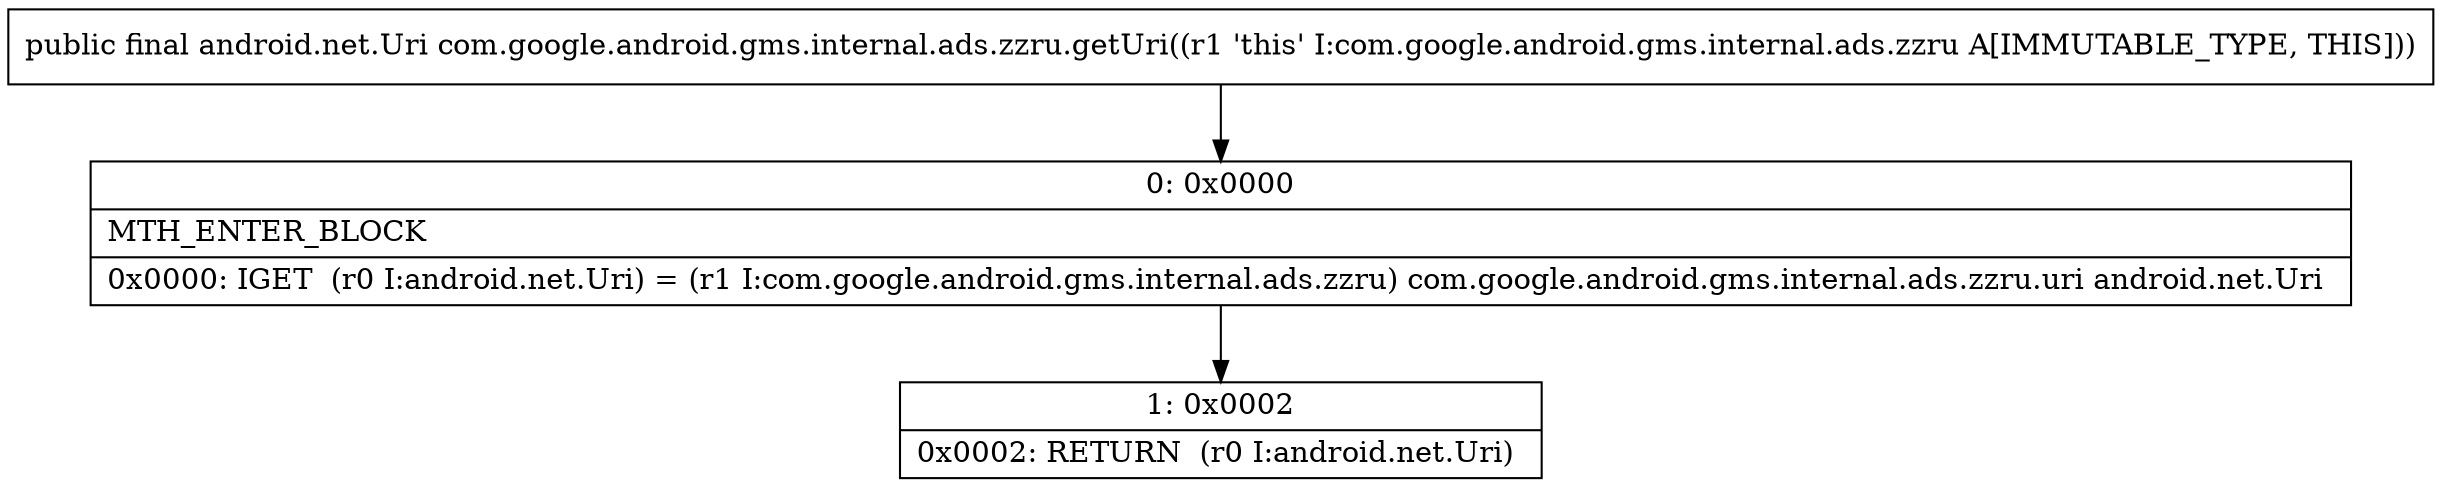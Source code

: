 digraph "CFG forcom.google.android.gms.internal.ads.zzru.getUri()Landroid\/net\/Uri;" {
Node_0 [shape=record,label="{0\:\ 0x0000|MTH_ENTER_BLOCK\l|0x0000: IGET  (r0 I:android.net.Uri) = (r1 I:com.google.android.gms.internal.ads.zzru) com.google.android.gms.internal.ads.zzru.uri android.net.Uri \l}"];
Node_1 [shape=record,label="{1\:\ 0x0002|0x0002: RETURN  (r0 I:android.net.Uri) \l}"];
MethodNode[shape=record,label="{public final android.net.Uri com.google.android.gms.internal.ads.zzru.getUri((r1 'this' I:com.google.android.gms.internal.ads.zzru A[IMMUTABLE_TYPE, THIS])) }"];
MethodNode -> Node_0;
Node_0 -> Node_1;
}

